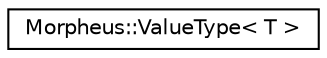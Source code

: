digraph "Graphical Class Hierarchy"
{
 // LATEX_PDF_SIZE
  edge [fontname="Helvetica",fontsize="10",labelfontname="Helvetica",labelfontsize="10"];
  node [fontname="Helvetica",fontsize="10",shape=record];
  rankdir="LR";
  Node0 [label="Morpheus::ValueType\< T \>",height=0.2,width=0.4,color="black", fillcolor="white", style="filled",URL="$structMorpheus_1_1ValueType.html",tooltip="A wrapper that checks if the provided type is a scalar type."];
}
